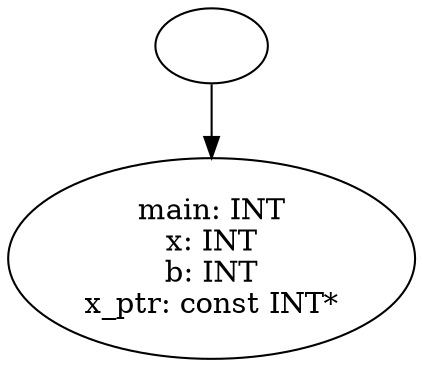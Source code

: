 digraph AST {
  "131430722018160" [label=""];
  "131430722018160" -> "131430722015664";
  "131430722015664" [label="main: INT
x: INT
b: INT
x_ptr: const INT*"];
}
